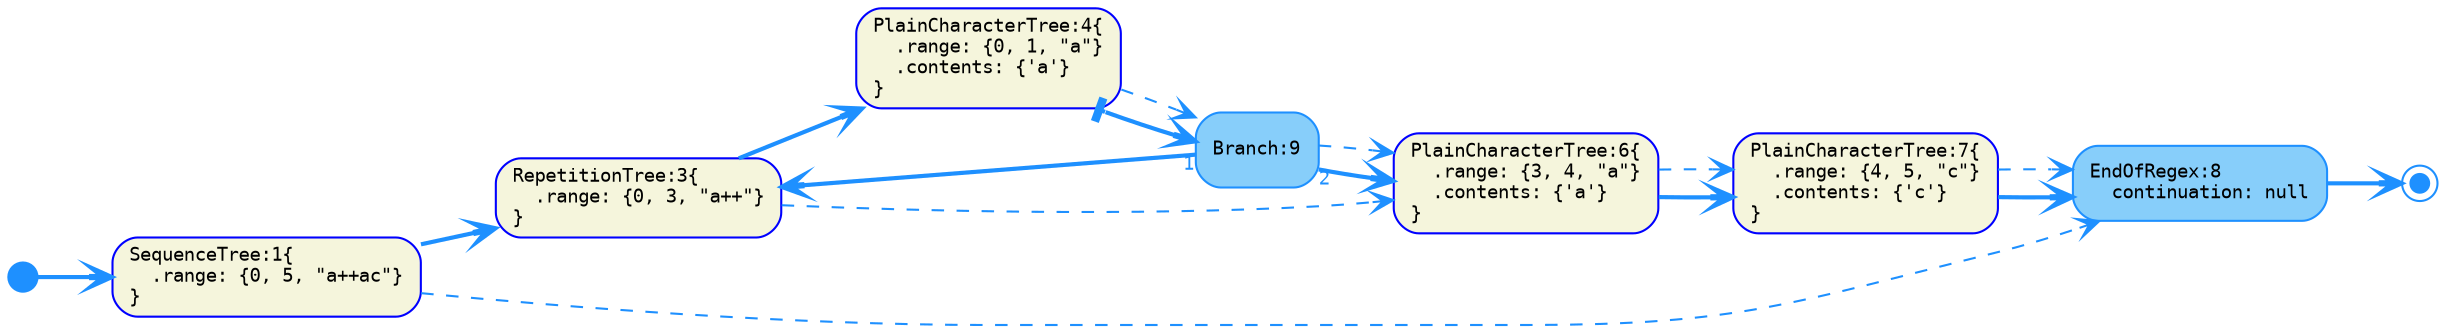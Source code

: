 digraph G {
  rankdir=LR;
  graph [fontname="Monospace", fontsize="11"]

  // tree-and-state nodes
  node [fontname="Monospace", fontsize= "9", shape="box", style="rounded,filled", color="Blue", fillcolor="Beige", fixedsize="false", width="0.75"]
  1[ label="SequenceTree:1\{\l  .range: \{0, 5, \"a++ac\"\}\l\}\l" ]
  3[ label="RepetitionTree:3\{\l  .range: \{0, 3, \"a++\"\}\l\}\l" ]
  4[ label="PlainCharacterTree:4\{\l  .range: \{0, 1, \"a\"\}\l  .contents: \{'a'\}\l\}\l" ]
  6[ label="PlainCharacterTree:6\{\l  .range: \{3, 4, \"a\"\}\l  .contents: \{'a'\}\l\}\l" ]
  7[ label="PlainCharacterTree:7\{\l  .range: \{4, 5, \"c\"\}\l  .contents: \{'c'\}\l\}\l" ]

  // state nodes
  node [fontname="Monospace", fontsize= "9", shape="box", style="rounded,filled", color="DodgerBlue", fillcolor="LightSkyBlue", fixedsize="false", width="0.75"]
  9[ label="Branch:9\l" ]
  8[ label="EndOfRegex:8\l  continuation: null\l" ]

  // end nodes
  node [fontname="Monospace", fontsize= "9", shape="doublecircle", style="rounded,filled", color="DodgerBlue", fillcolor="DodgerBlue", fixedsize="true", width="0.12"]
  end[ label="\l" ]

  // start nodes
  node [fontname="Monospace", fontsize= "9", shape="circle", style="rounded,filled", color="DodgerBlue", fillcolor="DodgerBlue", fixedsize="true", width="0.20"]
  start[ label="\l" ]

  // successor edges
  edge [fontname="Monospace", fontsize="9", style="bold", color="DodgerBlue", fontcolor="DodgerBlue", arrowhead="vee", arrowtail="none", dir="both"]
  1 -> 3 [ taillabel="" ]
  3 -> 4 [ taillabel="" ]
  6 -> 7 [ taillabel="" ]
  7 -> 8 [ taillabel="" ]
  9 -> 3 [ taillabel="1" ]
  9 -> 6 [ taillabel="2" ]
  8 -> end [ taillabel="" ]
  start -> 1 [ taillabel="" ]

  // possessive-successor edges
  edge [fontname="Monospace", fontsize="9", style="bold", color="DodgerBlue", fontcolor="DodgerBlue", arrowhead="vee", arrowtail="tee", dir="both"]
  4 -> 9 [ taillabel="" ]

  // continuation edges
  edge [fontname="Monospace", fontsize="9", style="dashed", color="DodgerBlue", fontcolor="DodgerBlue", arrowhead="vee", arrowtail="none", dir="both"]
  1 -> 8 [ taillabel="" ]
  3 -> 6 [ taillabel="" ]
  4 -> 9 [ taillabel="" ]
  6 -> 7 [ taillabel="" ]
  7 -> 8 [ taillabel="" ]
  9 -> 6 [ taillabel="" ]
}
